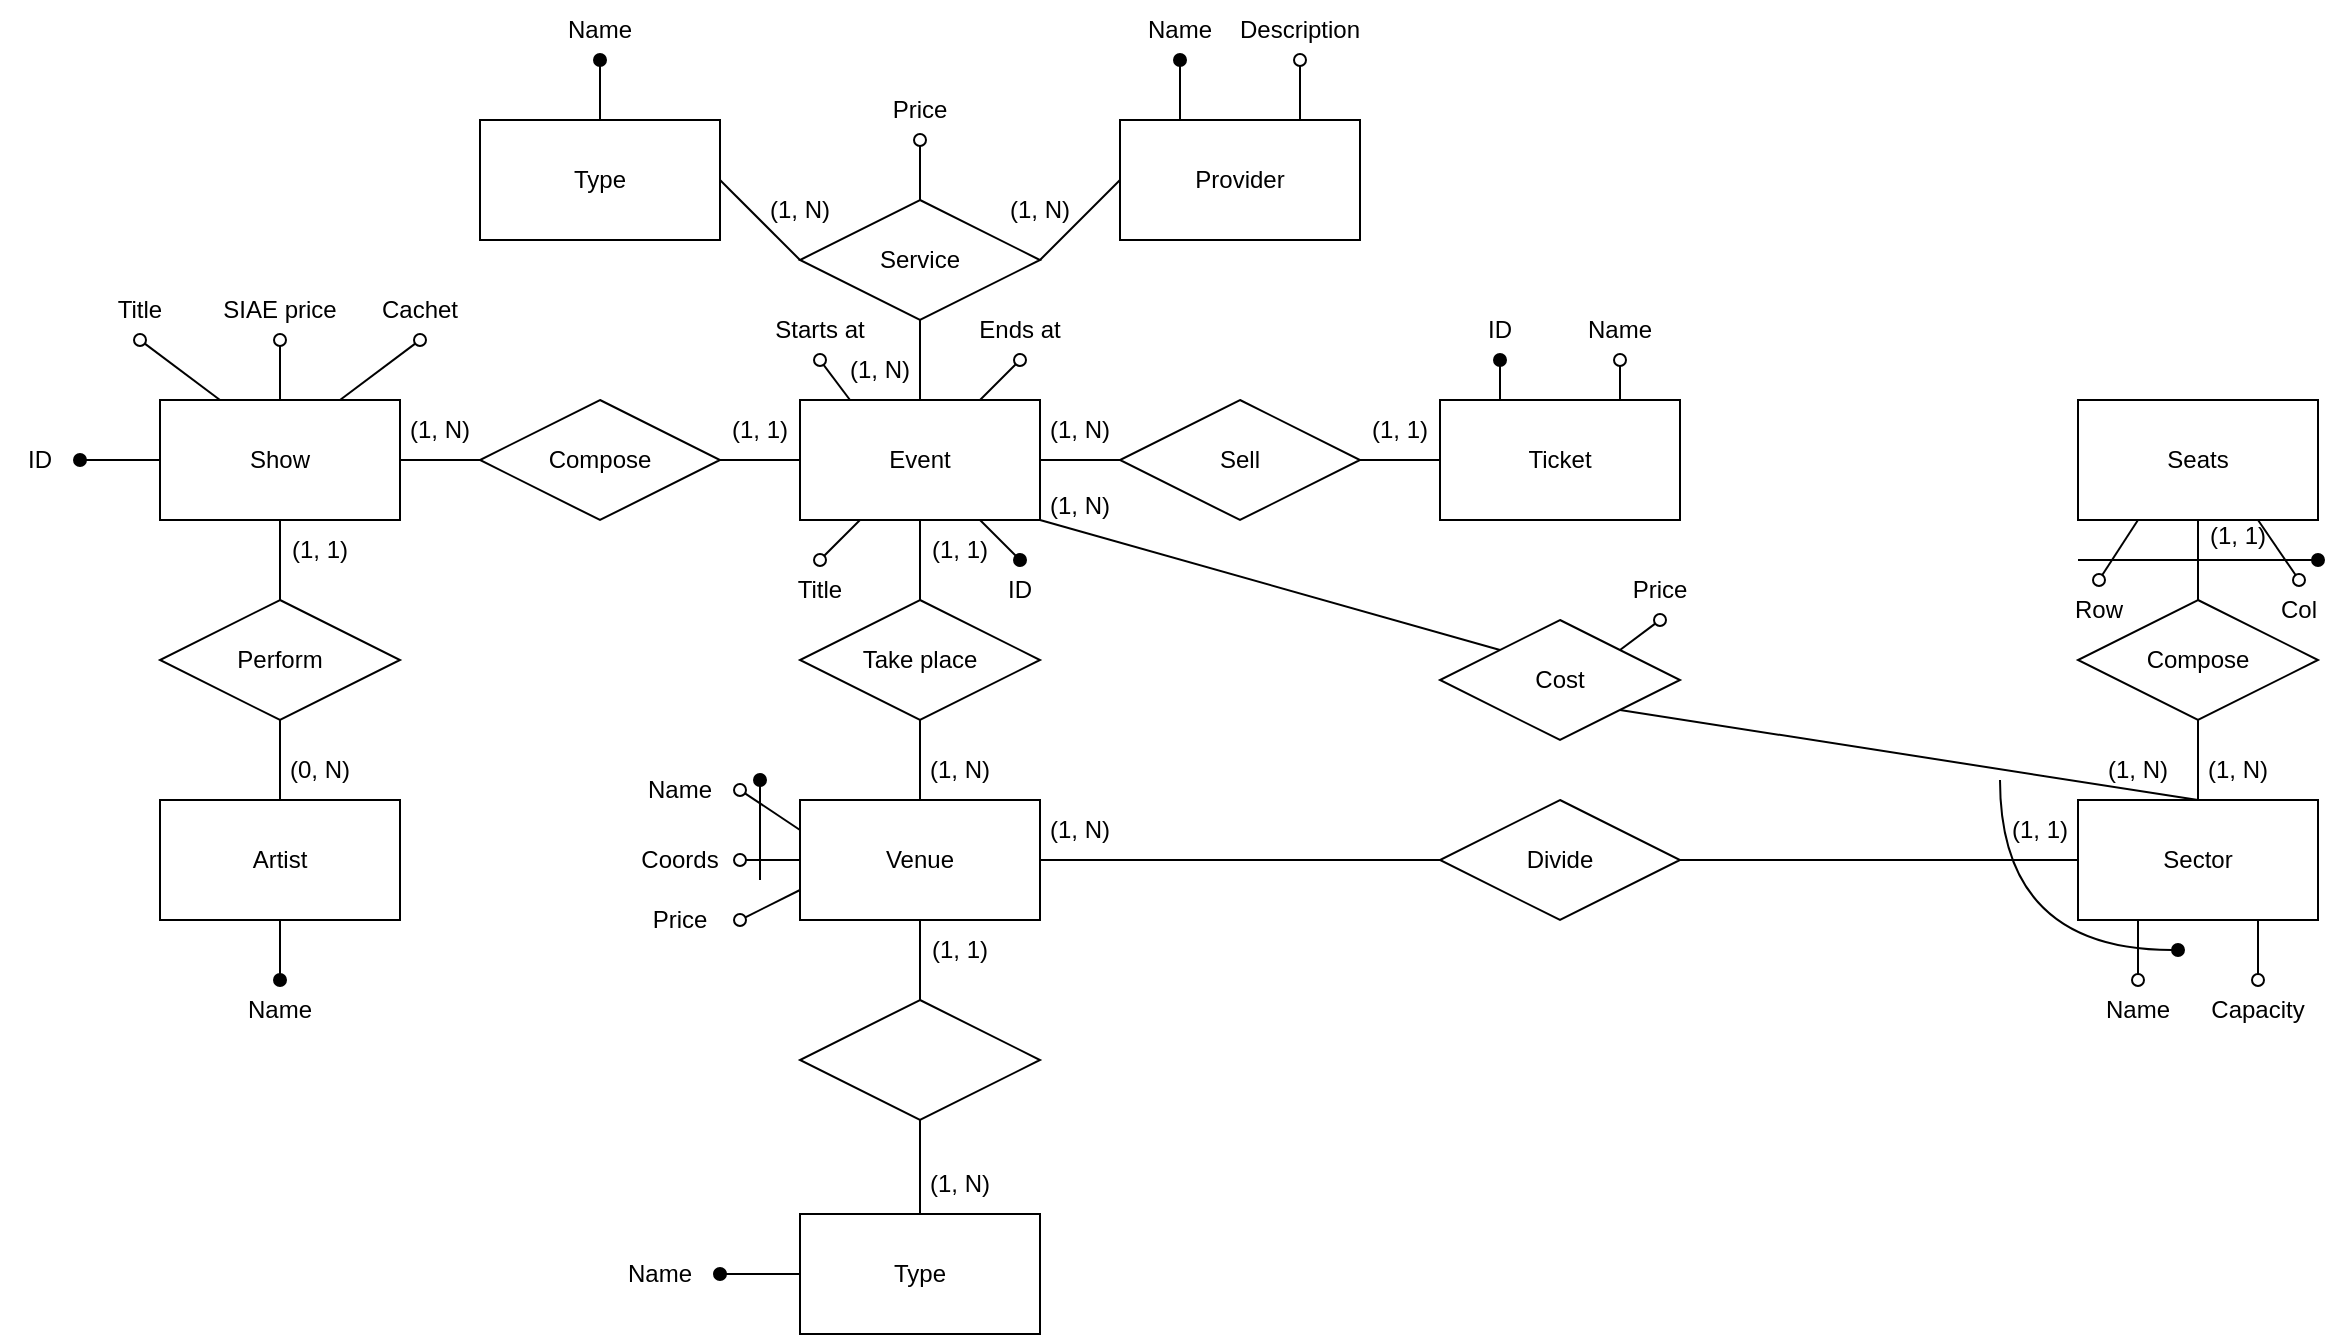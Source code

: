 <mxfile version="20.7.4" type="device"><diagram id="aoXQrt5_DUuFPbcQlHmZ" name="Page-1"><mxGraphModel dx="880" dy="478" grid="1" gridSize="10" guides="1" tooltips="1" connect="1" arrows="1" fold="1" page="1" pageScale="1" pageWidth="1169" pageHeight="827" math="0" shadow="0"><root><mxCell id="0"/><mxCell id="1" parent="0"/><mxCell id="zBIkQlwktoTOzgUExCND-1" value="Event" style="rounded=0;whiteSpace=wrap;html=1;" parent="1" vertex="1"><mxGeometry x="400" y="360" width="120" height="60" as="geometry"/></mxCell><mxCell id="zBIkQlwktoTOzgUExCND-2" value="&lt;div&gt;Show&lt;/div&gt;" style="rounded=0;whiteSpace=wrap;html=1;" parent="1" vertex="1"><mxGeometry x="80" y="360" width="120" height="60" as="geometry"/></mxCell><mxCell id="zBIkQlwktoTOzgUExCND-3" value="&lt;div&gt;Artist&lt;/div&gt;" style="rounded=0;whiteSpace=wrap;html=1;" parent="1" vertex="1"><mxGeometry x="80" y="560" width="120" height="60" as="geometry"/></mxCell><mxCell id="zBIkQlwktoTOzgUExCND-4" value="Compose" style="rhombus;whiteSpace=wrap;html=1;" parent="1" vertex="1"><mxGeometry x="240" y="360" width="120" height="60" as="geometry"/></mxCell><mxCell id="zBIkQlwktoTOzgUExCND-5" value="Perform" style="rhombus;whiteSpace=wrap;html=1;" parent="1" vertex="1"><mxGeometry x="80" y="460" width="120" height="60" as="geometry"/></mxCell><mxCell id="zBIkQlwktoTOzgUExCND-6" value="" style="endArrow=none;html=1;rounded=0;exitX=1;exitY=0.5;exitDx=0;exitDy=0;entryX=0;entryY=0.5;entryDx=0;entryDy=0;" parent="1" source="zBIkQlwktoTOzgUExCND-4" target="zBIkQlwktoTOzgUExCND-1" edge="1"><mxGeometry width="50" height="50" relative="1" as="geometry"><mxPoint x="390" y="430" as="sourcePoint"/><mxPoint x="440" y="380" as="targetPoint"/></mxGeometry></mxCell><mxCell id="zBIkQlwktoTOzgUExCND-7" value="" style="endArrow=none;html=1;rounded=0;exitX=1;exitY=0.5;exitDx=0;exitDy=0;entryX=0;entryY=0.5;entryDx=0;entryDy=0;" parent="1" source="zBIkQlwktoTOzgUExCND-2" target="zBIkQlwktoTOzgUExCND-4" edge="1"><mxGeometry width="50" height="50" relative="1" as="geometry"><mxPoint x="390" y="430" as="sourcePoint"/><mxPoint x="440" y="380" as="targetPoint"/></mxGeometry></mxCell><mxCell id="zBIkQlwktoTOzgUExCND-8" value="" style="endArrow=none;html=1;rounded=0;exitX=0.5;exitY=0;exitDx=0;exitDy=0;entryX=0.5;entryY=1;entryDx=0;entryDy=0;" parent="1" source="zBIkQlwktoTOzgUExCND-5" target="zBIkQlwktoTOzgUExCND-2" edge="1"><mxGeometry width="50" height="50" relative="1" as="geometry"><mxPoint x="390" y="430" as="sourcePoint"/><mxPoint x="440" y="380" as="targetPoint"/></mxGeometry></mxCell><mxCell id="zBIkQlwktoTOzgUExCND-9" value="" style="endArrow=none;html=1;rounded=0;exitX=0.5;exitY=0;exitDx=0;exitDy=0;entryX=0.5;entryY=1;entryDx=0;entryDy=0;" parent="1" source="zBIkQlwktoTOzgUExCND-3" target="zBIkQlwktoTOzgUExCND-5" edge="1"><mxGeometry width="50" height="50" relative="1" as="geometry"><mxPoint x="390" y="430" as="sourcePoint"/><mxPoint x="440" y="380" as="targetPoint"/></mxGeometry></mxCell><mxCell id="zBIkQlwktoTOzgUExCND-12" value="&lt;div&gt;(1, 1)&lt;/div&gt;" style="text;html=1;strokeColor=none;fillColor=none;align=center;verticalAlign=middle;whiteSpace=wrap;rounded=0;" parent="1" vertex="1"><mxGeometry x="130" y="420" width="60" height="30" as="geometry"/></mxCell><mxCell id="zBIkQlwktoTOzgUExCND-13" value="&lt;div&gt;(0, N)&lt;/div&gt;" style="text;html=1;strokeColor=none;fillColor=none;align=center;verticalAlign=middle;whiteSpace=wrap;rounded=0;" parent="1" vertex="1"><mxGeometry x="130" y="530" width="60" height="30" as="geometry"/></mxCell><mxCell id="zBIkQlwktoTOzgUExCND-14" value="Title" style="text;html=1;strokeColor=none;fillColor=none;align=center;verticalAlign=middle;whiteSpace=wrap;rounded=0;" parent="1" vertex="1"><mxGeometry x="40" y="300" width="60" height="30" as="geometry"/></mxCell><mxCell id="zBIkQlwktoTOzgUExCND-18" value="" style="endArrow=oval;html=1;rounded=0;exitX=0.25;exitY=0;exitDx=0;exitDy=0;entryX=0.5;entryY=1;entryDx=0;entryDy=0;endFill=0;" parent="1" source="zBIkQlwktoTOzgUExCND-2" target="zBIkQlwktoTOzgUExCND-14" edge="1"><mxGeometry width="50" height="50" relative="1" as="geometry"><mxPoint x="390" y="430" as="sourcePoint"/><mxPoint x="440" y="380" as="targetPoint"/></mxGeometry></mxCell><mxCell id="zBIkQlwktoTOzgUExCND-19" value="SIAE price" style="text;html=1;strokeColor=none;fillColor=none;align=center;verticalAlign=middle;whiteSpace=wrap;rounded=0;" parent="1" vertex="1"><mxGeometry x="110" y="300" width="60" height="30" as="geometry"/></mxCell><mxCell id="zBIkQlwktoTOzgUExCND-20" value="" style="endArrow=oval;html=1;rounded=0;exitX=0.5;exitY=0;exitDx=0;exitDy=0;entryX=0.5;entryY=1;entryDx=0;entryDy=0;endFill=0;" parent="1" source="zBIkQlwktoTOzgUExCND-2" target="zBIkQlwktoTOzgUExCND-19" edge="1"><mxGeometry width="50" height="50" relative="1" as="geometry"><mxPoint x="390" y="430" as="sourcePoint"/><mxPoint x="440" y="380" as="targetPoint"/></mxGeometry></mxCell><mxCell id="zBIkQlwktoTOzgUExCND-21" value="&lt;div&gt;Cachet&lt;/div&gt;" style="text;html=1;strokeColor=none;fillColor=none;align=center;verticalAlign=middle;whiteSpace=wrap;rounded=0;" parent="1" vertex="1"><mxGeometry x="180" y="300" width="60" height="30" as="geometry"/></mxCell><mxCell id="zBIkQlwktoTOzgUExCND-22" value="" style="endArrow=oval;html=1;rounded=0;exitX=0.75;exitY=0;exitDx=0;exitDy=0;entryX=0.5;entryY=1;entryDx=0;entryDy=0;endFill=0;" parent="1" source="zBIkQlwktoTOzgUExCND-2" target="zBIkQlwktoTOzgUExCND-21" edge="1"><mxGeometry width="50" height="50" relative="1" as="geometry"><mxPoint x="390" y="430" as="sourcePoint"/><mxPoint x="440" y="380" as="targetPoint"/></mxGeometry></mxCell><mxCell id="zBIkQlwktoTOzgUExCND-23" value="Name" style="text;html=1;strokeColor=none;fillColor=none;align=center;verticalAlign=middle;whiteSpace=wrap;rounded=0;" parent="1" vertex="1"><mxGeometry x="110" y="650" width="60" height="30" as="geometry"/></mxCell><mxCell id="zBIkQlwktoTOzgUExCND-24" value="" style="endArrow=oval;html=1;rounded=0;exitX=0.5;exitY=1;exitDx=0;exitDy=0;entryX=0.5;entryY=0;entryDx=0;entryDy=0;endFill=1;" parent="1" source="zBIkQlwktoTOzgUExCND-3" target="zBIkQlwktoTOzgUExCND-23" edge="1"><mxGeometry width="50" height="50" relative="1" as="geometry"><mxPoint x="390" y="590" as="sourcePoint"/><mxPoint x="440" y="540" as="targetPoint"/></mxGeometry></mxCell><mxCell id="zBIkQlwktoTOzgUExCND-25" value="&lt;div&gt;(1, 1)&lt;/div&gt;" style="text;html=1;strokeColor=none;fillColor=none;align=center;verticalAlign=middle;whiteSpace=wrap;rounded=0;" parent="1" vertex="1"><mxGeometry x="350" y="360" width="60" height="30" as="geometry"/></mxCell><mxCell id="zBIkQlwktoTOzgUExCND-26" value="(1, N)" style="text;html=1;strokeColor=none;fillColor=none;align=center;verticalAlign=middle;whiteSpace=wrap;rounded=0;" parent="1" vertex="1"><mxGeometry x="190" y="360" width="60" height="30" as="geometry"/></mxCell><mxCell id="zBIkQlwktoTOzgUExCND-27" value="Title" style="text;html=1;strokeColor=none;fillColor=none;align=center;verticalAlign=middle;whiteSpace=wrap;rounded=0;" parent="1" vertex="1"><mxGeometry x="380" y="440" width="60" height="30" as="geometry"/></mxCell><mxCell id="zBIkQlwktoTOzgUExCND-28" value="&lt;div&gt;Starts at&lt;/div&gt;" style="text;html=1;strokeColor=none;fillColor=none;align=center;verticalAlign=middle;whiteSpace=wrap;rounded=0;" parent="1" vertex="1"><mxGeometry x="380" y="310" width="60" height="30" as="geometry"/></mxCell><mxCell id="zBIkQlwktoTOzgUExCND-29" value="Ends at" style="text;html=1;strokeColor=none;fillColor=none;align=center;verticalAlign=middle;whiteSpace=wrap;rounded=0;" parent="1" vertex="1"><mxGeometry x="480" y="310" width="60" height="30" as="geometry"/></mxCell><mxCell id="zBIkQlwktoTOzgUExCND-30" value="" style="endArrow=oval;html=1;rounded=0;entryX=0.5;entryY=0;entryDx=0;entryDy=0;exitX=0.25;exitY=1;exitDx=0;exitDy=0;endFill=0;" parent="1" source="zBIkQlwktoTOzgUExCND-1" target="zBIkQlwktoTOzgUExCND-27" edge="1"><mxGeometry width="50" height="50" relative="1" as="geometry"><mxPoint x="300" y="440" as="sourcePoint"/><mxPoint x="350" y="390" as="targetPoint"/></mxGeometry></mxCell><mxCell id="zBIkQlwktoTOzgUExCND-31" value="" style="endArrow=oval;html=1;rounded=0;exitX=0.25;exitY=1;exitDx=0;exitDy=0;endFill=0;entryX=0.5;entryY=1;entryDx=0;entryDy=0;" parent="1" source="zBIkQlwktoTOzgUExCND-68" target="zBIkQlwktoTOzgUExCND-28" edge="1"><mxGeometry width="50" height="50" relative="1" as="geometry"><mxPoint x="300" y="440" as="sourcePoint"/><mxPoint x="490" y="330" as="targetPoint"/></mxGeometry></mxCell><mxCell id="zBIkQlwktoTOzgUExCND-32" value="" style="endArrow=oval;html=1;rounded=0;exitX=0.75;exitY=0;exitDx=0;exitDy=0;entryX=0.5;entryY=1;entryDx=0;entryDy=0;endFill=0;" parent="1" source="zBIkQlwktoTOzgUExCND-1" target="zBIkQlwktoTOzgUExCND-29" edge="1"><mxGeometry width="50" height="50" relative="1" as="geometry"><mxPoint x="300" y="440" as="sourcePoint"/><mxPoint x="350" y="390" as="targetPoint"/></mxGeometry></mxCell><mxCell id="zBIkQlwktoTOzgUExCND-33" value="Sell" style="rhombus;whiteSpace=wrap;html=1;" parent="1" vertex="1"><mxGeometry x="560" y="360" width="120" height="60" as="geometry"/></mxCell><mxCell id="zBIkQlwktoTOzgUExCND-35" value="Seats" style="rounded=0;whiteSpace=wrap;html=1;" parent="1" vertex="1"><mxGeometry x="1039" y="360" width="120" height="60" as="geometry"/></mxCell><mxCell id="zBIkQlwktoTOzgUExCND-36" value="" style="endArrow=none;html=1;rounded=0;exitX=1;exitY=0.5;exitDx=0;exitDy=0;entryX=0;entryY=0.5;entryDx=0;entryDy=0;" parent="1" source="zBIkQlwktoTOzgUExCND-1" target="zBIkQlwktoTOzgUExCND-33" edge="1"><mxGeometry width="50" height="50" relative="1" as="geometry"><mxPoint x="680" y="440" as="sourcePoint"/><mxPoint x="730" y="390" as="targetPoint"/></mxGeometry></mxCell><mxCell id="zBIkQlwktoTOzgUExCND-37" value="" style="endArrow=none;html=1;rounded=0;entryX=0;entryY=0.5;entryDx=0;entryDy=0;exitX=1;exitY=0.5;exitDx=0;exitDy=0;" parent="1" source="zBIkQlwktoTOzgUExCND-33" target="wOfFlFQYstHc1XPXzi2x-83" edge="1"><mxGeometry width="50" height="50" relative="1" as="geometry"><mxPoint x="690" y="400" as="sourcePoint"/><mxPoint x="730" y="390" as="targetPoint"/></mxGeometry></mxCell><mxCell id="zBIkQlwktoTOzgUExCND-38" value="&lt;div&gt;(1, N)&lt;/div&gt;" style="text;html=1;strokeColor=none;fillColor=none;align=center;verticalAlign=middle;whiteSpace=wrap;rounded=0;" parent="1" vertex="1"><mxGeometry x="510" y="360" width="60" height="30" as="geometry"/></mxCell><mxCell id="zBIkQlwktoTOzgUExCND-39" value="(1, 1)" style="text;html=1;strokeColor=none;fillColor=none;align=center;verticalAlign=middle;whiteSpace=wrap;rounded=0;" parent="1" vertex="1"><mxGeometry x="670" y="360" width="60" height="30" as="geometry"/></mxCell><mxCell id="zBIkQlwktoTOzgUExCND-40" value="ID" style="text;html=1;strokeColor=none;fillColor=none;align=center;verticalAlign=middle;whiteSpace=wrap;rounded=0;" parent="1" vertex="1"><mxGeometry x="480" y="440" width="60" height="30" as="geometry"/></mxCell><mxCell id="zBIkQlwktoTOzgUExCND-41" value="" style="endArrow=oval;html=1;rounded=0;exitX=0.75;exitY=1;exitDx=0;exitDy=0;entryX=0.5;entryY=0;entryDx=0;entryDy=0;endFill=1;" parent="1" source="zBIkQlwktoTOzgUExCND-1" target="zBIkQlwktoTOzgUExCND-40" edge="1"><mxGeometry width="50" height="50" relative="1" as="geometry"><mxPoint x="680" y="440" as="sourcePoint"/><mxPoint x="730" y="390" as="targetPoint"/></mxGeometry></mxCell><mxCell id="zBIkQlwktoTOzgUExCND-45" value="Row" style="text;html=1;strokeColor=none;fillColor=none;align=center;verticalAlign=middle;whiteSpace=wrap;rounded=0;" parent="1" vertex="1"><mxGeometry x="1030" y="450" width="39" height="30" as="geometry"/></mxCell><mxCell id="zBIkQlwktoTOzgUExCND-47" value="&lt;div&gt;Col&lt;/div&gt;" style="text;html=1;strokeColor=none;fillColor=none;align=center;verticalAlign=middle;whiteSpace=wrap;rounded=0;" parent="1" vertex="1"><mxGeometry x="1130" y="450" width="39" height="30" as="geometry"/></mxCell><mxCell id="zBIkQlwktoTOzgUExCND-49" value="" style="endArrow=oval;html=1;rounded=0;exitX=0.25;exitY=1;exitDx=0;exitDy=0;entryX=0.5;entryY=0;entryDx=0;entryDy=0;endFill=0;" parent="1" source="zBIkQlwktoTOzgUExCND-35" target="zBIkQlwktoTOzgUExCND-45" edge="1"><mxGeometry width="50" height="50" relative="1" as="geometry"><mxPoint x="999" y="440" as="sourcePoint"/><mxPoint x="1049" y="390" as="targetPoint"/></mxGeometry></mxCell><mxCell id="zBIkQlwktoTOzgUExCND-50" value="" style="endArrow=oval;html=1;rounded=0;exitX=0.75;exitY=1;exitDx=0;exitDy=0;entryX=0.5;entryY=0;entryDx=0;entryDy=0;endFill=0;" parent="1" source="zBIkQlwktoTOzgUExCND-35" target="zBIkQlwktoTOzgUExCND-47" edge="1"><mxGeometry width="50" height="50" relative="1" as="geometry"><mxPoint x="999" y="440" as="sourcePoint"/><mxPoint x="1049" y="390" as="targetPoint"/></mxGeometry></mxCell><mxCell id="zBIkQlwktoTOzgUExCND-51" value="" style="endArrow=oval;html=1;rounded=0;endFill=1;" parent="1" edge="1"><mxGeometry width="50" height="50" relative="1" as="geometry"><mxPoint x="1039" y="440" as="sourcePoint"/><mxPoint x="1159" y="440" as="targetPoint"/></mxGeometry></mxCell><mxCell id="zBIkQlwktoTOzgUExCND-52" value="Provider" style="rounded=0;whiteSpace=wrap;html=1;" parent="1" vertex="1"><mxGeometry x="560" y="220" width="120" height="60" as="geometry"/></mxCell><mxCell id="zBIkQlwktoTOzgUExCND-53" value="Service" style="rhombus;whiteSpace=wrap;html=1;" parent="1" vertex="1"><mxGeometry x="400" y="260" width="120" height="60" as="geometry"/></mxCell><mxCell id="zBIkQlwktoTOzgUExCND-54" value="" style="endArrow=none;html=1;rounded=0;entryX=0.5;entryY=0;entryDx=0;entryDy=0;exitX=0.5;exitY=1;exitDx=0;exitDy=0;" parent="1" source="zBIkQlwktoTOzgUExCND-53" target="zBIkQlwktoTOzgUExCND-1" edge="1"><mxGeometry width="50" height="50" relative="1" as="geometry"><mxPoint x="460" y="300" as="sourcePoint"/><mxPoint x="430" y="450" as="targetPoint"/></mxGeometry></mxCell><mxCell id="zBIkQlwktoTOzgUExCND-55" value="" style="endArrow=none;html=1;rounded=0;entryX=1;entryY=0.5;entryDx=0;entryDy=0;exitX=0;exitY=0.5;exitDx=0;exitDy=0;" parent="1" source="zBIkQlwktoTOzgUExCND-52" target="zBIkQlwktoTOzgUExCND-53" edge="1"><mxGeometry width="50" height="50" relative="1" as="geometry"><mxPoint x="750" y="120" as="sourcePoint"/><mxPoint x="430" y="310" as="targetPoint"/></mxGeometry></mxCell><mxCell id="zBIkQlwktoTOzgUExCND-62" value="" style="endArrow=oval;html=1;rounded=0;exitX=0.75;exitY=0;exitDx=0;exitDy=0;endFill=0;entryX=0.5;entryY=1;entryDx=0;entryDy=0;" parent="1" source="zBIkQlwktoTOzgUExCND-52" target="wOfFlFQYstHc1XPXzi2x-71" edge="1"><mxGeometry width="50" height="50" relative="1" as="geometry"><mxPoint x="400" y="580" as="sourcePoint"/><mxPoint x="490" y="130" as="targetPoint"/></mxGeometry></mxCell><mxCell id="zBIkQlwktoTOzgUExCND-68" value="(1, N)" style="text;html=1;strokeColor=none;fillColor=none;align=center;verticalAlign=middle;whiteSpace=wrap;rounded=0;" parent="1" vertex="1"><mxGeometry x="410" y="330" width="60" height="30" as="geometry"/></mxCell><mxCell id="wOfFlFQYstHc1XPXzi2x-6" value="Venue" style="rounded=0;whiteSpace=wrap;html=1;" parent="1" vertex="1"><mxGeometry x="400" y="560" width="120" height="60" as="geometry"/></mxCell><mxCell id="wOfFlFQYstHc1XPXzi2x-7" value="Take place" style="rhombus;whiteSpace=wrap;html=1;" parent="1" vertex="1"><mxGeometry x="400" y="460" width="120" height="60" as="geometry"/></mxCell><mxCell id="wOfFlFQYstHc1XPXzi2x-8" value="" style="endArrow=none;html=1;rounded=0;entryX=0.5;entryY=1;entryDx=0;entryDy=0;exitX=0.5;exitY=0;exitDx=0;exitDy=0;" parent="1" source="wOfFlFQYstHc1XPXzi2x-7" target="zBIkQlwktoTOzgUExCND-1" edge="1"><mxGeometry width="50" height="50" relative="1" as="geometry"><mxPoint x="400" y="530" as="sourcePoint"/><mxPoint x="450" y="480" as="targetPoint"/></mxGeometry></mxCell><mxCell id="wOfFlFQYstHc1XPXzi2x-9" value="" style="endArrow=none;html=1;rounded=0;exitX=0.5;exitY=0;exitDx=0;exitDy=0;entryX=0.5;entryY=1;entryDx=0;entryDy=0;" parent="1" source="wOfFlFQYstHc1XPXzi2x-6" target="wOfFlFQYstHc1XPXzi2x-7" edge="1"><mxGeometry width="50" height="50" relative="1" as="geometry"><mxPoint x="400" y="530" as="sourcePoint"/><mxPoint x="450" y="480" as="targetPoint"/></mxGeometry></mxCell><mxCell id="wOfFlFQYstHc1XPXzi2x-10" value="Type" style="rounded=0;whiteSpace=wrap;html=1;" parent="1" vertex="1"><mxGeometry x="400" y="767" width="120" height="60" as="geometry"/></mxCell><mxCell id="wOfFlFQYstHc1XPXzi2x-11" value="" style="rhombus;whiteSpace=wrap;html=1;" parent="1" vertex="1"><mxGeometry x="400" y="660" width="120" height="60" as="geometry"/></mxCell><mxCell id="wOfFlFQYstHc1XPXzi2x-12" value="" style="endArrow=none;html=1;rounded=0;entryX=0.5;entryY=1;entryDx=0;entryDy=0;exitX=0.5;exitY=0;exitDx=0;exitDy=0;" parent="1" source="wOfFlFQYstHc1XPXzi2x-11" target="wOfFlFQYstHc1XPXzi2x-6" edge="1"><mxGeometry width="50" height="50" relative="1" as="geometry"><mxPoint x="400" y="740" as="sourcePoint"/><mxPoint x="450" y="690" as="targetPoint"/></mxGeometry></mxCell><mxCell id="wOfFlFQYstHc1XPXzi2x-13" value="" style="endArrow=none;html=1;rounded=0;exitX=0.5;exitY=0;exitDx=0;exitDy=0;entryX=0.5;entryY=1;entryDx=0;entryDy=0;" parent="1" source="wOfFlFQYstHc1XPXzi2x-10" target="wOfFlFQYstHc1XPXzi2x-11" edge="1"><mxGeometry width="50" height="50" relative="1" as="geometry"><mxPoint x="400" y="740" as="sourcePoint"/><mxPoint x="450" y="690" as="targetPoint"/></mxGeometry></mxCell><mxCell id="wOfFlFQYstHc1XPXzi2x-14" value="&lt;div&gt;(1, 1)&lt;/div&gt;" style="text;html=1;strokeColor=none;fillColor=none;align=center;verticalAlign=middle;whiteSpace=wrap;rounded=0;" parent="1" vertex="1"><mxGeometry x="450" y="620" width="60" height="30" as="geometry"/></mxCell><mxCell id="wOfFlFQYstHc1XPXzi2x-15" value="&lt;div&gt;(1, N)&lt;/div&gt;" style="text;html=1;strokeColor=none;fillColor=none;align=center;verticalAlign=middle;whiteSpace=wrap;rounded=0;" parent="1" vertex="1"><mxGeometry x="450" y="530" width="60" height="30" as="geometry"/></mxCell><mxCell id="wOfFlFQYstHc1XPXzi2x-16" value="&lt;div&gt;(1, 1)&lt;/div&gt;" style="text;html=1;strokeColor=none;fillColor=none;align=center;verticalAlign=middle;whiteSpace=wrap;rounded=0;" parent="1" vertex="1"><mxGeometry x="450" y="420" width="60" height="30" as="geometry"/></mxCell><mxCell id="wOfFlFQYstHc1XPXzi2x-17" value="&lt;div&gt;(1, N)&lt;/div&gt;" style="text;html=1;strokeColor=none;fillColor=none;align=center;verticalAlign=middle;whiteSpace=wrap;rounded=0;" parent="1" vertex="1"><mxGeometry x="450" y="737" width="60" height="30" as="geometry"/></mxCell><mxCell id="wOfFlFQYstHc1XPXzi2x-18" value="Sector" style="rounded=0;whiteSpace=wrap;html=1;" parent="1" vertex="1"><mxGeometry x="1039" y="560" width="120" height="60" as="geometry"/></mxCell><mxCell id="wOfFlFQYstHc1XPXzi2x-19" value="Divide" style="rhombus;whiteSpace=wrap;html=1;" parent="1" vertex="1"><mxGeometry x="720" y="560" width="120" height="60" as="geometry"/></mxCell><mxCell id="wOfFlFQYstHc1XPXzi2x-20" value="" style="endArrow=none;html=1;rounded=0;exitX=1;exitY=0.5;exitDx=0;exitDy=0;entryX=0;entryY=0.5;entryDx=0;entryDy=0;" parent="1" source="wOfFlFQYstHc1XPXzi2x-6" target="wOfFlFQYstHc1XPXzi2x-19" edge="1"><mxGeometry width="50" height="50" relative="1" as="geometry"><mxPoint x="750" y="680" as="sourcePoint"/><mxPoint x="800" y="630" as="targetPoint"/></mxGeometry></mxCell><mxCell id="wOfFlFQYstHc1XPXzi2x-21" value="" style="endArrow=none;html=1;rounded=0;exitX=1;exitY=0.5;exitDx=0;exitDy=0;entryX=0;entryY=0.5;entryDx=0;entryDy=0;" parent="1" source="wOfFlFQYstHc1XPXzi2x-19" target="wOfFlFQYstHc1XPXzi2x-18" edge="1"><mxGeometry width="50" height="50" relative="1" as="geometry"><mxPoint x="650" y="660" as="sourcePoint"/><mxPoint x="700" y="610" as="targetPoint"/></mxGeometry></mxCell><mxCell id="wOfFlFQYstHc1XPXzi2x-22" value="&lt;div&gt;(1, 1)&lt;/div&gt;" style="text;html=1;strokeColor=none;fillColor=none;align=center;verticalAlign=middle;whiteSpace=wrap;rounded=0;" parent="1" vertex="1"><mxGeometry x="990" y="560" width="60" height="30" as="geometry"/></mxCell><mxCell id="wOfFlFQYstHc1XPXzi2x-23" value="&lt;div&gt;(1, N)&lt;/div&gt;" style="text;html=1;strokeColor=none;fillColor=none;align=center;verticalAlign=middle;whiteSpace=wrap;rounded=0;" parent="1" vertex="1"><mxGeometry x="510" y="560" width="60" height="30" as="geometry"/></mxCell><mxCell id="wOfFlFQYstHc1XPXzi2x-24" value="Cost" style="rhombus;whiteSpace=wrap;html=1;" parent="1" vertex="1"><mxGeometry x="720" y="470" width="120" height="60" as="geometry"/></mxCell><mxCell id="wOfFlFQYstHc1XPXzi2x-25" value="" style="endArrow=none;html=1;rounded=0;exitX=0;exitY=0;exitDx=0;exitDy=0;entryX=1;entryY=1;entryDx=0;entryDy=0;" parent="1" source="wOfFlFQYstHc1XPXzi2x-24" target="zBIkQlwktoTOzgUExCND-1" edge="1"><mxGeometry width="50" height="50" relative="1" as="geometry"><mxPoint x="650" y="510" as="sourcePoint"/><mxPoint x="700" y="460" as="targetPoint"/></mxGeometry></mxCell><mxCell id="wOfFlFQYstHc1XPXzi2x-26" value="" style="endArrow=none;html=1;rounded=0;entryX=0.5;entryY=0;entryDx=0;entryDy=0;exitX=1;exitY=1;exitDx=0;exitDy=0;" parent="1" source="wOfFlFQYstHc1XPXzi2x-24" target="wOfFlFQYstHc1XPXzi2x-18" edge="1"><mxGeometry width="50" height="50" relative="1" as="geometry"><mxPoint x="650" y="510" as="sourcePoint"/><mxPoint x="700" y="460" as="targetPoint"/></mxGeometry></mxCell><mxCell id="wOfFlFQYstHc1XPXzi2x-27" value="Price" style="text;html=1;strokeColor=none;fillColor=none;align=center;verticalAlign=middle;whiteSpace=wrap;rounded=0;" parent="1" vertex="1"><mxGeometry x="800" y="440" width="60" height="30" as="geometry"/></mxCell><mxCell id="wOfFlFQYstHc1XPXzi2x-28" value="" style="endArrow=oval;html=1;rounded=0;exitX=1;exitY=0;exitDx=0;exitDy=0;endFill=0;entryX=0.5;entryY=1;entryDx=0;entryDy=0;" parent="1" source="wOfFlFQYstHc1XPXzi2x-24" target="wOfFlFQYstHc1XPXzi2x-27" edge="1"><mxGeometry width="50" height="50" relative="1" as="geometry"><mxPoint x="500" y="370" as="sourcePoint"/><mxPoint x="510" y="350" as="targetPoint"/></mxGeometry></mxCell><mxCell id="wOfFlFQYstHc1XPXzi2x-29" value="" style="endArrow=oval;html=1;rounded=0;exitX=0.25;exitY=0;exitDx=0;exitDy=0;entryX=0.5;entryY=1;entryDx=0;entryDy=0;endFill=1;" parent="1" source="wOfFlFQYstHc1XPXzi2x-83" target="wOfFlFQYstHc1XPXzi2x-30" edge="1"><mxGeometry width="50" height="50" relative="1" as="geometry"><mxPoint x="500" y="430" as="sourcePoint"/><mxPoint x="540" y="470" as="targetPoint"/></mxGeometry></mxCell><mxCell id="wOfFlFQYstHc1XPXzi2x-30" value="ID" style="text;html=1;strokeColor=none;fillColor=none;align=center;verticalAlign=middle;whiteSpace=wrap;rounded=0;" parent="1" vertex="1"><mxGeometry x="720" y="310" width="60" height="30" as="geometry"/></mxCell><mxCell id="wOfFlFQYstHc1XPXzi2x-31" value="Compose" style="rhombus;whiteSpace=wrap;html=1;" parent="1" vertex="1"><mxGeometry x="1039" y="460" width="120" height="60" as="geometry"/></mxCell><mxCell id="wOfFlFQYstHc1XPXzi2x-32" value="" style="endArrow=none;html=1;rounded=0;entryX=0.5;entryY=1;entryDx=0;entryDy=0;exitX=0.5;exitY=0;exitDx=0;exitDy=0;" parent="1" source="wOfFlFQYstHc1XPXzi2x-31" target="zBIkQlwktoTOzgUExCND-35" edge="1"><mxGeometry width="50" height="50" relative="1" as="geometry"><mxPoint x="969" y="490" as="sourcePoint"/><mxPoint x="1019" y="440" as="targetPoint"/></mxGeometry></mxCell><mxCell id="wOfFlFQYstHc1XPXzi2x-33" value="" style="endArrow=none;html=1;rounded=0;exitX=0.5;exitY=0;exitDx=0;exitDy=0;entryX=0.5;entryY=1;entryDx=0;entryDy=0;" parent="1" source="wOfFlFQYstHc1XPXzi2x-18" target="wOfFlFQYstHc1XPXzi2x-31" edge="1"><mxGeometry width="50" height="50" relative="1" as="geometry"><mxPoint x="969" y="490" as="sourcePoint"/><mxPoint x="1019" y="440" as="targetPoint"/></mxGeometry></mxCell><mxCell id="wOfFlFQYstHc1XPXzi2x-34" value="(1, 1)" style="text;html=1;strokeColor=none;fillColor=none;align=center;verticalAlign=middle;whiteSpace=wrap;rounded=0;" parent="1" vertex="1"><mxGeometry x="1089" y="413" width="60" height="30" as="geometry"/></mxCell><mxCell id="wOfFlFQYstHc1XPXzi2x-35" value="&lt;div&gt;(1, N)&lt;/div&gt;" style="text;html=1;strokeColor=none;fillColor=none;align=center;verticalAlign=middle;whiteSpace=wrap;rounded=0;" parent="1" vertex="1"><mxGeometry x="1089" y="530" width="60" height="30" as="geometry"/></mxCell><mxCell id="wOfFlFQYstHc1XPXzi2x-38" value="&lt;div&gt;(1, N)&lt;/div&gt;" style="text;html=1;strokeColor=none;fillColor=none;align=center;verticalAlign=middle;whiteSpace=wrap;rounded=0;" parent="1" vertex="1"><mxGeometry x="1039" y="530" width="60" height="30" as="geometry"/></mxCell><mxCell id="wOfFlFQYstHc1XPXzi2x-39" value="&lt;div&gt;(1, N)&lt;/div&gt;" style="text;html=1;strokeColor=none;fillColor=none;align=center;verticalAlign=middle;whiteSpace=wrap;rounded=0;" parent="1" vertex="1"><mxGeometry x="510" y="398" width="60" height="30" as="geometry"/></mxCell><mxCell id="wOfFlFQYstHc1XPXzi2x-40" value="Name" style="text;html=1;strokeColor=none;fillColor=none;align=center;verticalAlign=middle;whiteSpace=wrap;rounded=0;" parent="1" vertex="1"><mxGeometry x="310" y="540" width="60" height="30" as="geometry"/></mxCell><mxCell id="wOfFlFQYstHc1XPXzi2x-41" value="Coords" style="text;html=1;strokeColor=none;fillColor=none;align=center;verticalAlign=middle;whiteSpace=wrap;rounded=0;" parent="1" vertex="1"><mxGeometry x="310" y="575" width="60" height="30" as="geometry"/></mxCell><mxCell id="wOfFlFQYstHc1XPXzi2x-42" value="Price" style="text;html=1;strokeColor=none;fillColor=none;align=center;verticalAlign=middle;whiteSpace=wrap;rounded=0;" parent="1" vertex="1"><mxGeometry x="310" y="605" width="60" height="30" as="geometry"/></mxCell><mxCell id="wOfFlFQYstHc1XPXzi2x-46" value="" style="endArrow=oval;html=1;rounded=0;exitX=0;exitY=0.25;exitDx=0;exitDy=0;entryX=1;entryY=0.5;entryDx=0;entryDy=0;endFill=0;" parent="1" source="wOfFlFQYstHc1XPXzi2x-6" target="wOfFlFQYstHc1XPXzi2x-40" edge="1"><mxGeometry width="50" height="50" relative="1" as="geometry"><mxPoint x="440" y="430" as="sourcePoint"/><mxPoint x="400.0" y="470" as="targetPoint"/></mxGeometry></mxCell><mxCell id="wOfFlFQYstHc1XPXzi2x-47" value="" style="endArrow=oval;html=1;rounded=0;exitX=0;exitY=0.5;exitDx=0;exitDy=0;entryX=1;entryY=0.5;entryDx=0;entryDy=0;endFill=0;" parent="1" source="wOfFlFQYstHc1XPXzi2x-6" target="wOfFlFQYstHc1XPXzi2x-41" edge="1"><mxGeometry width="50" height="50" relative="1" as="geometry"><mxPoint x="410.0" y="585" as="sourcePoint"/><mxPoint x="380.0" y="565" as="targetPoint"/></mxGeometry></mxCell><mxCell id="wOfFlFQYstHc1XPXzi2x-48" value="" style="endArrow=oval;html=1;rounded=0;exitX=0;exitY=0.75;exitDx=0;exitDy=0;entryX=1;entryY=0.5;entryDx=0;entryDy=0;endFill=0;" parent="1" source="wOfFlFQYstHc1XPXzi2x-6" target="wOfFlFQYstHc1XPXzi2x-42" edge="1"><mxGeometry width="50" height="50" relative="1" as="geometry"><mxPoint x="420.0" y="595" as="sourcePoint"/><mxPoint x="390.0" y="575" as="targetPoint"/></mxGeometry></mxCell><mxCell id="wOfFlFQYstHc1XPXzi2x-50" value="" style="endArrow=oval;html=1;rounded=0;endFill=1;" parent="1" edge="1"><mxGeometry width="50" height="50" relative="1" as="geometry"><mxPoint x="380" y="600" as="sourcePoint"/><mxPoint x="380" y="550" as="targetPoint"/></mxGeometry></mxCell><mxCell id="wOfFlFQYstHc1XPXzi2x-51" value="Name" style="text;html=1;strokeColor=none;fillColor=none;align=center;verticalAlign=middle;whiteSpace=wrap;rounded=0;" parent="1" vertex="1"><mxGeometry x="1039" y="650" width="60" height="30" as="geometry"/></mxCell><mxCell id="wOfFlFQYstHc1XPXzi2x-52" value="Capacity" style="text;html=1;strokeColor=none;fillColor=none;align=center;verticalAlign=middle;whiteSpace=wrap;rounded=0;" parent="1" vertex="1"><mxGeometry x="1099" y="650" width="60" height="30" as="geometry"/></mxCell><mxCell id="wOfFlFQYstHc1XPXzi2x-53" value="" style="endArrow=oval;html=1;rounded=0;exitX=0.25;exitY=1;exitDx=0;exitDy=0;endFill=0;entryX=0.5;entryY=0;entryDx=0;entryDy=0;" parent="1" source="wOfFlFQYstHc1XPXzi2x-18" target="wOfFlFQYstHc1XPXzi2x-51" edge="1"><mxGeometry width="50" height="50" relative="1" as="geometry"><mxPoint x="989" y="485" as="sourcePoint"/><mxPoint x="1009" y="460" as="targetPoint"/></mxGeometry></mxCell><mxCell id="wOfFlFQYstHc1XPXzi2x-54" value="" style="endArrow=oval;html=1;rounded=0;exitX=0.75;exitY=1;exitDx=0;exitDy=0;endFill=0;entryX=0.5;entryY=0;entryDx=0;entryDy=0;" parent="1" source="wOfFlFQYstHc1XPXzi2x-18" target="wOfFlFQYstHc1XPXzi2x-52" edge="1"><mxGeometry width="50" height="50" relative="1" as="geometry"><mxPoint x="989" y="485" as="sourcePoint"/><mxPoint x="1009" y="460" as="targetPoint"/></mxGeometry></mxCell><mxCell id="wOfFlFQYstHc1XPXzi2x-56" value="" style="endArrow=oval;html=1;rounded=0;endFill=1;edgeStyle=orthogonalEdgeStyle;curved=1;" parent="1" edge="1"><mxGeometry width="50" height="50" relative="1" as="geometry"><mxPoint x="1000" y="550" as="sourcePoint"/><mxPoint x="1089" y="635" as="targetPoint"/><Array as="points"><mxPoint x="1000" y="635"/></Array></mxGeometry></mxCell><mxCell id="wOfFlFQYstHc1XPXzi2x-57" value="ID" style="text;html=1;strokeColor=none;fillColor=none;align=center;verticalAlign=middle;whiteSpace=wrap;rounded=0;" parent="1" vertex="1"><mxGeometry y="375" width="40" height="30" as="geometry"/></mxCell><mxCell id="wOfFlFQYstHc1XPXzi2x-58" value="" style="endArrow=oval;html=1;rounded=0;exitX=0;exitY=0.5;exitDx=0;exitDy=0;entryX=1;entryY=0.5;entryDx=0;entryDy=0;endFill=1;" parent="1" source="zBIkQlwktoTOzgUExCND-2" target="wOfFlFQYstHc1XPXzi2x-57" edge="1"><mxGeometry width="50" height="50" relative="1" as="geometry"><mxPoint x="500" y="430" as="sourcePoint"/><mxPoint x="540" y="470" as="targetPoint"/></mxGeometry></mxCell><mxCell id="wOfFlFQYstHc1XPXzi2x-61" value="Name" style="text;html=1;strokeColor=none;fillColor=none;align=center;verticalAlign=middle;whiteSpace=wrap;rounded=0;" parent="1" vertex="1"><mxGeometry x="300" y="782" width="60" height="30" as="geometry"/></mxCell><mxCell id="wOfFlFQYstHc1XPXzi2x-62" value="" style="endArrow=oval;html=1;rounded=0;exitX=0;exitY=0.5;exitDx=0;exitDy=0;entryX=1;entryY=0.5;entryDx=0;entryDy=0;endFill=1;" parent="1" source="wOfFlFQYstHc1XPXzi2x-10" target="wOfFlFQYstHc1XPXzi2x-61" edge="1"><mxGeometry width="50" height="50" relative="1" as="geometry"><mxPoint x="410.0" y="585" as="sourcePoint"/><mxPoint x="380.0" y="565" as="targetPoint"/></mxGeometry></mxCell><mxCell id="wOfFlFQYstHc1XPXzi2x-65" value="Type" style="rounded=0;whiteSpace=wrap;html=1;" parent="1" vertex="1"><mxGeometry x="240" y="220" width="120" height="60" as="geometry"/></mxCell><mxCell id="wOfFlFQYstHc1XPXzi2x-68" value="" style="endArrow=none;html=1;rounded=0;exitX=1;exitY=0.5;exitDx=0;exitDy=0;entryX=0;entryY=0.5;entryDx=0;entryDy=0;" parent="1" source="wOfFlFQYstHc1XPXzi2x-65" target="zBIkQlwktoTOzgUExCND-53" edge="1"><mxGeometry width="50" height="50" relative="1" as="geometry"><mxPoint x="460" y="290" as="sourcePoint"/><mxPoint x="240" y="190" as="targetPoint"/></mxGeometry></mxCell><mxCell id="wOfFlFQYstHc1XPXzi2x-69" value="Name" style="text;html=1;strokeColor=none;fillColor=none;align=center;verticalAlign=middle;whiteSpace=wrap;rounded=0;" parent="1" vertex="1"><mxGeometry x="270" y="160" width="60" height="30" as="geometry"/></mxCell><mxCell id="wOfFlFQYstHc1XPXzi2x-70" value="" style="endArrow=oval;html=1;rounded=0;exitX=0.5;exitY=0;exitDx=0;exitDy=0;entryX=0.5;entryY=1;entryDx=0;entryDy=0;endFill=1;" parent="1" source="wOfFlFQYstHc1XPXzi2x-65" target="wOfFlFQYstHc1XPXzi2x-69" edge="1"><mxGeometry width="50" height="50" relative="1" as="geometry"><mxPoint x="440" y="170" as="sourcePoint"/><mxPoint x="440" y="140" as="targetPoint"/></mxGeometry></mxCell><mxCell id="wOfFlFQYstHc1XPXzi2x-71" value="Description" style="text;html=1;strokeColor=none;fillColor=none;align=center;verticalAlign=middle;whiteSpace=wrap;rounded=0;" parent="1" vertex="1"><mxGeometry x="620" y="160" width="60" height="30" as="geometry"/></mxCell><mxCell id="wOfFlFQYstHc1XPXzi2x-72" value="" style="endArrow=oval;html=1;rounded=0;exitX=0.25;exitY=0;exitDx=0;exitDy=0;entryX=0.5;entryY=1;entryDx=0;entryDy=0;endFill=1;" parent="1" source="zBIkQlwktoTOzgUExCND-52" target="wOfFlFQYstHc1XPXzi2x-73" edge="1"><mxGeometry width="50" height="50" relative="1" as="geometry"><mxPoint x="500" y="430" as="sourcePoint"/><mxPoint x="540" y="470" as="targetPoint"/></mxGeometry></mxCell><mxCell id="wOfFlFQYstHc1XPXzi2x-73" value="Name" style="text;html=1;strokeColor=none;fillColor=none;align=center;verticalAlign=middle;whiteSpace=wrap;rounded=0;" parent="1" vertex="1"><mxGeometry x="560" y="160" width="60" height="30" as="geometry"/></mxCell><mxCell id="wOfFlFQYstHc1XPXzi2x-74" value="Price" style="text;html=1;strokeColor=none;fillColor=none;align=center;verticalAlign=middle;whiteSpace=wrap;rounded=0;" parent="1" vertex="1"><mxGeometry x="430" y="200" width="60" height="30" as="geometry"/></mxCell><mxCell id="wOfFlFQYstHc1XPXzi2x-75" value="" style="endArrow=oval;html=1;rounded=0;exitX=0.5;exitY=0;exitDx=0;exitDy=0;entryX=0.5;entryY=1;entryDx=0;entryDy=0;endFill=0;" parent="1" source="zBIkQlwktoTOzgUExCND-53" target="wOfFlFQYstHc1XPXzi2x-74" edge="1"><mxGeometry width="50" height="50" relative="1" as="geometry"><mxPoint x="530" y="200" as="sourcePoint"/><mxPoint x="570" y="200" as="targetPoint"/></mxGeometry></mxCell><mxCell id="wOfFlFQYstHc1XPXzi2x-79" value="(1, N)" style="text;html=1;strokeColor=none;fillColor=none;align=center;verticalAlign=middle;whiteSpace=wrap;rounded=0;" parent="1" vertex="1"><mxGeometry x="370" y="250" width="60" height="30" as="geometry"/></mxCell><mxCell id="wOfFlFQYstHc1XPXzi2x-81" value="(1, N)" style="text;html=1;strokeColor=none;fillColor=none;align=center;verticalAlign=middle;whiteSpace=wrap;rounded=0;" parent="1" vertex="1"><mxGeometry x="490" y="250" width="60" height="30" as="geometry"/></mxCell><mxCell id="wOfFlFQYstHc1XPXzi2x-83" value="&lt;div&gt;Ticket&lt;/div&gt;" style="rounded=0;whiteSpace=wrap;html=1;" parent="1" vertex="1"><mxGeometry x="720" y="360" width="120" height="60" as="geometry"/></mxCell><mxCell id="CFf_ZIDvFZUR7H2lpXF5-1" value="Name" style="text;html=1;strokeColor=none;fillColor=none;align=center;verticalAlign=middle;whiteSpace=wrap;rounded=0;" parent="1" vertex="1"><mxGeometry x="780" y="310" width="60" height="30" as="geometry"/></mxCell><mxCell id="CFf_ZIDvFZUR7H2lpXF5-2" value="" style="endArrow=oval;html=1;rounded=0;exitX=0.75;exitY=0;exitDx=0;exitDy=0;endFill=0;entryX=0.5;entryY=1;entryDx=0;entryDy=0;" parent="1" source="wOfFlFQYstHc1XPXzi2x-83" target="CFf_ZIDvFZUR7H2lpXF5-1" edge="1"><mxGeometry width="50" height="50" relative="1" as="geometry"><mxPoint x="660" y="230" as="sourcePoint"/><mxPoint x="660" y="200" as="targetPoint"/></mxGeometry></mxCell></root></mxGraphModel></diagram></mxfile>
